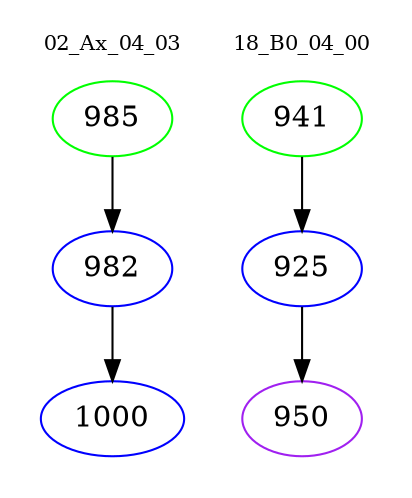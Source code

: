 digraph{
subgraph cluster_0 {
color = white
label = "02_Ax_04_03";
fontsize=10;
T0_985 [label="985", color="green"]
T0_985 -> T0_982 [color="black"]
T0_982 [label="982", color="blue"]
T0_982 -> T0_1000 [color="black"]
T0_1000 [label="1000", color="blue"]
}
subgraph cluster_1 {
color = white
label = "18_B0_04_00";
fontsize=10;
T1_941 [label="941", color="green"]
T1_941 -> T1_925 [color="black"]
T1_925 [label="925", color="blue"]
T1_925 -> T1_950 [color="black"]
T1_950 [label="950", color="purple"]
}
}
